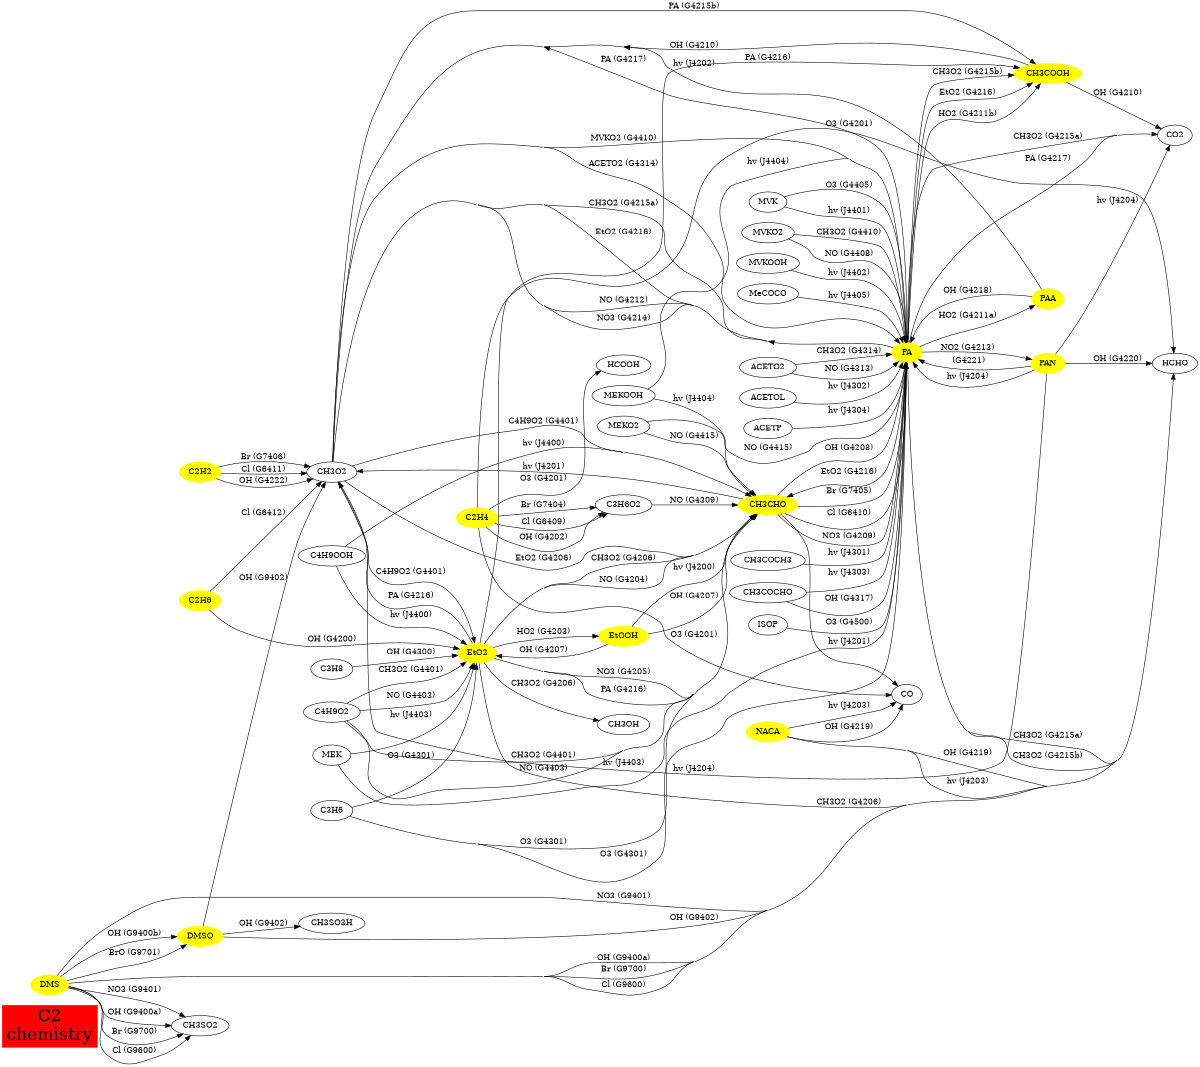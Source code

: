// Created automatically by xgraphviz, DO NOT EDIT!
digraph C2 {
  concentrate=true;
  rankdir=LR;
  size="8,8";
"C2\nchemistry"
  [shape=box, fontsize=30,
  style="filled", color=red];
subgraph species {
node[shape=oval,
  color=yellow,
  style="filled"];
C2H2
C2H4
C2H6
CH3CHO
CH3COOH
DMS
DMSO
EtO2
EtOOH
NACA
PA
PAA
PAN
}
ACETO2 -> PA [label = "CH3O2 (G4314)"];
ACETO2 -> PA [label = "NO (G4313)"];
ACETOL -> PA [label = "hv (J4302)"];
ACETP -> PA [label = "hv (J4304)"];
C2H2 -> CH3O2 [label = "Br (G7406)"];
C2H2 -> CH3O2 [label = "Cl (G6411)"];
C2H2 -> CH3O2 [label = "OH (G4222)"];
C2H4 -> C3H6O2 [label = "Br (G7404)"];
C2H4 -> C3H6O2 [label = "Cl (G6409)"];
C2H4 -> C3H6O2 [label = "OH (G4202)"];
C2H4 -> CO [label = "O3 (G4201)"];
C2H4 -> HCHO [label = "O3 (G4201)"];
C2H4 -> HCOOH [label = "O3 (G4201)"];
C2H6 -> CH3O2 [label = "Cl (G6412)"];
C2H6 -> EtO2 [label = "OH (G4200)"];
C3H6 -> CH3CHO [label = "O3 (G4301)"];
C3H6 -> EtO2 [label = "O3 (G4301)"];
C3H6 -> PA [label = "O3 (G4301)"];
C3H6O2 -> CH3CHO [label = "NO (G4309)"];
C3H8 -> EtO2 [label = "OH (G4300)"];
C4H9O2 -> CH3CHO [label = "CH3O2 (G4401)"];
C4H9O2 -> CH3CHO [label = "NO (G4403)"];
C4H9O2 -> EtO2 [label = "CH3O2 (G4401)"];
C4H9O2 -> EtO2 [label = "NO (G4403)"];
C4H9OOH -> CH3CHO [label = "hv (J4400)"];
C4H9OOH -> EtO2 [label = "hv (J4400)"];
CH3CHO -> CH3O2 [label = "hv (J4201)"];
CH3CHO -> CO [label = "hv (J4201)"];
CH3CHO -> PA [label = "Br (G7405)"];
CH3CHO -> PA [label = "Cl (G6410)"];
CH3CHO -> PA [label = "NO3 (G4209)"];
CH3CHO -> PA [label = "OH (G4208)"];
CH3COCH3 -> PA [label = "hv (J4301)"];
CH3COCHO -> PA [label = "OH (G4317)"];
CH3COCHO -> PA [label = "hv (J4303)"];
CH3COOH -> CH3O2 [label = "OH (G4210)"];
CH3COOH -> CO2 [label = "OH (G4210)"];
CH3O2 -> CH3CHO [label = "C4H9O2 (G4401)"];
CH3O2 -> CH3CHO [label = "EtO2 (G4206)"];
CH3O2 -> CH3COOH [label = "PA (G4215b)"];
CH3O2 -> EtO2 [label = "C4H9O2 (G4401)"];
CH3O2 -> PA [label = "ACETO2 (G4314)"];
CH3O2 -> PA [label = "MVKO2 (G4410)"];
DMS -> CH3SO2 [label = "Br (G9700)"];
DMS -> CH3SO2 [label = "Cl (G9600)"];
DMS -> CH3SO2 [label = "NO3 (G9401)"];
DMS -> CH3SO2 [label = "OH (G9400a)"];
DMS -> DMSO [label = "BrO (G9701)"];
DMS -> DMSO [label = "OH (G9400b)"];
DMS -> HCHO [label = "Br (G9700)"];
DMS -> HCHO [label = "Cl (G9600)"];
DMS -> HCHO [label = "NO3 (G9401)"];
DMS -> HCHO [label = "OH (G9400a)"];
DMSO -> CH3O2 [label = "OH (G9402)"];
DMSO -> CH3SO3H [label = "OH (G9402)"];
DMSO -> HCHO [label = "OH (G9402)"];
EtO2 -> CH3CHO [label = "CH3O2 (G4206)"];
EtO2 -> CH3CHO [label = "NO (G4204)"];
EtO2 -> CH3CHO [label = "NO3 (G4205)"];
EtO2 -> CH3CHO [label = "PA (G4216)"];
EtO2 -> CH3COOH [label = "PA (G4216)"];
EtO2 -> CH3O2 [label = "PA (G4216)"];
EtO2 -> CH3OH [label = "CH3O2 (G4206)"];
EtO2 -> EtOOH [label = "HO2 (G4203)"];
EtO2 -> HCHO [label = "CH3O2 (G4206)"];
EtOOH -> CH3CHO [label = "OH (G4207)"];
EtOOH -> CH3CHO [label = "hv (J4200)"];
EtOOH -> EtO2 [label = "OH (G4207)"];
ISOP -> PA [label = "O3 (G4500)"];
MEK -> EtO2 [label = "hv (J4403)"];
MEK -> PA [label = "hv (J4403)"];
MEKO2 -> CH3CHO [label = "NO (G4415)"];
MEKO2 -> PA [label = "NO (G4415)"];
MEKOOH -> CH3CHO [label = "hv (J4404)"];
MEKOOH -> PA [label = "hv (J4404)"];
MVK -> PA [label = "O3 (G4405)"];
MVK -> PA [label = "hv (J4401)"];
MVKO2 -> PA [label = "CH3O2 (G4410)"];
MVKO2 -> PA [label = "NO (G4408)"];
MVKOOH -> PA [label = "hv (J4402)"];
MeCOCO -> PA [label = "hv (J4405)"];
NACA -> CO [label = "OH (G4219)"];
NACA -> CO [label = "hv (J4203)"];
NACA -> HCHO [label = "OH (G4219)"];
NACA -> HCHO [label = "hv (J4203)"];
PA -> CH3CHO [label = "EtO2 (G4216)"];
PA -> CH3COOH [label = "CH3O2 (G4215b)"];
PA -> CH3COOH [label = "EtO2 (G4216)"];
PA -> CH3COOH [label = "HO2 (G4211b)"];
PA -> CH3O2 [label = "CH3O2 (G4215a)"];
PA -> CH3O2 [label = "EtO2 (G4216)"];
PA -> CH3O2 [label = "NO (G4212)"];
PA -> CH3O2 [label = "NO3 (G4214)"];
PA -> CH3O2 [label = "PA (G4217)"];
PA -> CO2 [label = "CH3O2 (G4215a)"];
PA -> CO2 [label = "PA (G4217)"];
PA -> HCHO [label = "CH3O2 (G4215a)"];
PA -> HCHO [label = "CH3O2 (G4215b)"];
PA -> PAA [label = "HO2 (G4211a)"];
PA -> PAN [label = "NO2 (G4213)"];
PAA -> CH3O2 [label = "hv (J4202)"];
PAA -> PA [label = "OH (G4218)"];
PAN -> CH3O2 [label = "hv (J4204)"];
PAN -> CO2 [label = "hv (J4204)"];
PAN -> HCHO [label = "OH (G4220)"];
PAN -> PA [label = " (G4221)"];
PAN -> PA [label = "hv (J4204)"];
}
